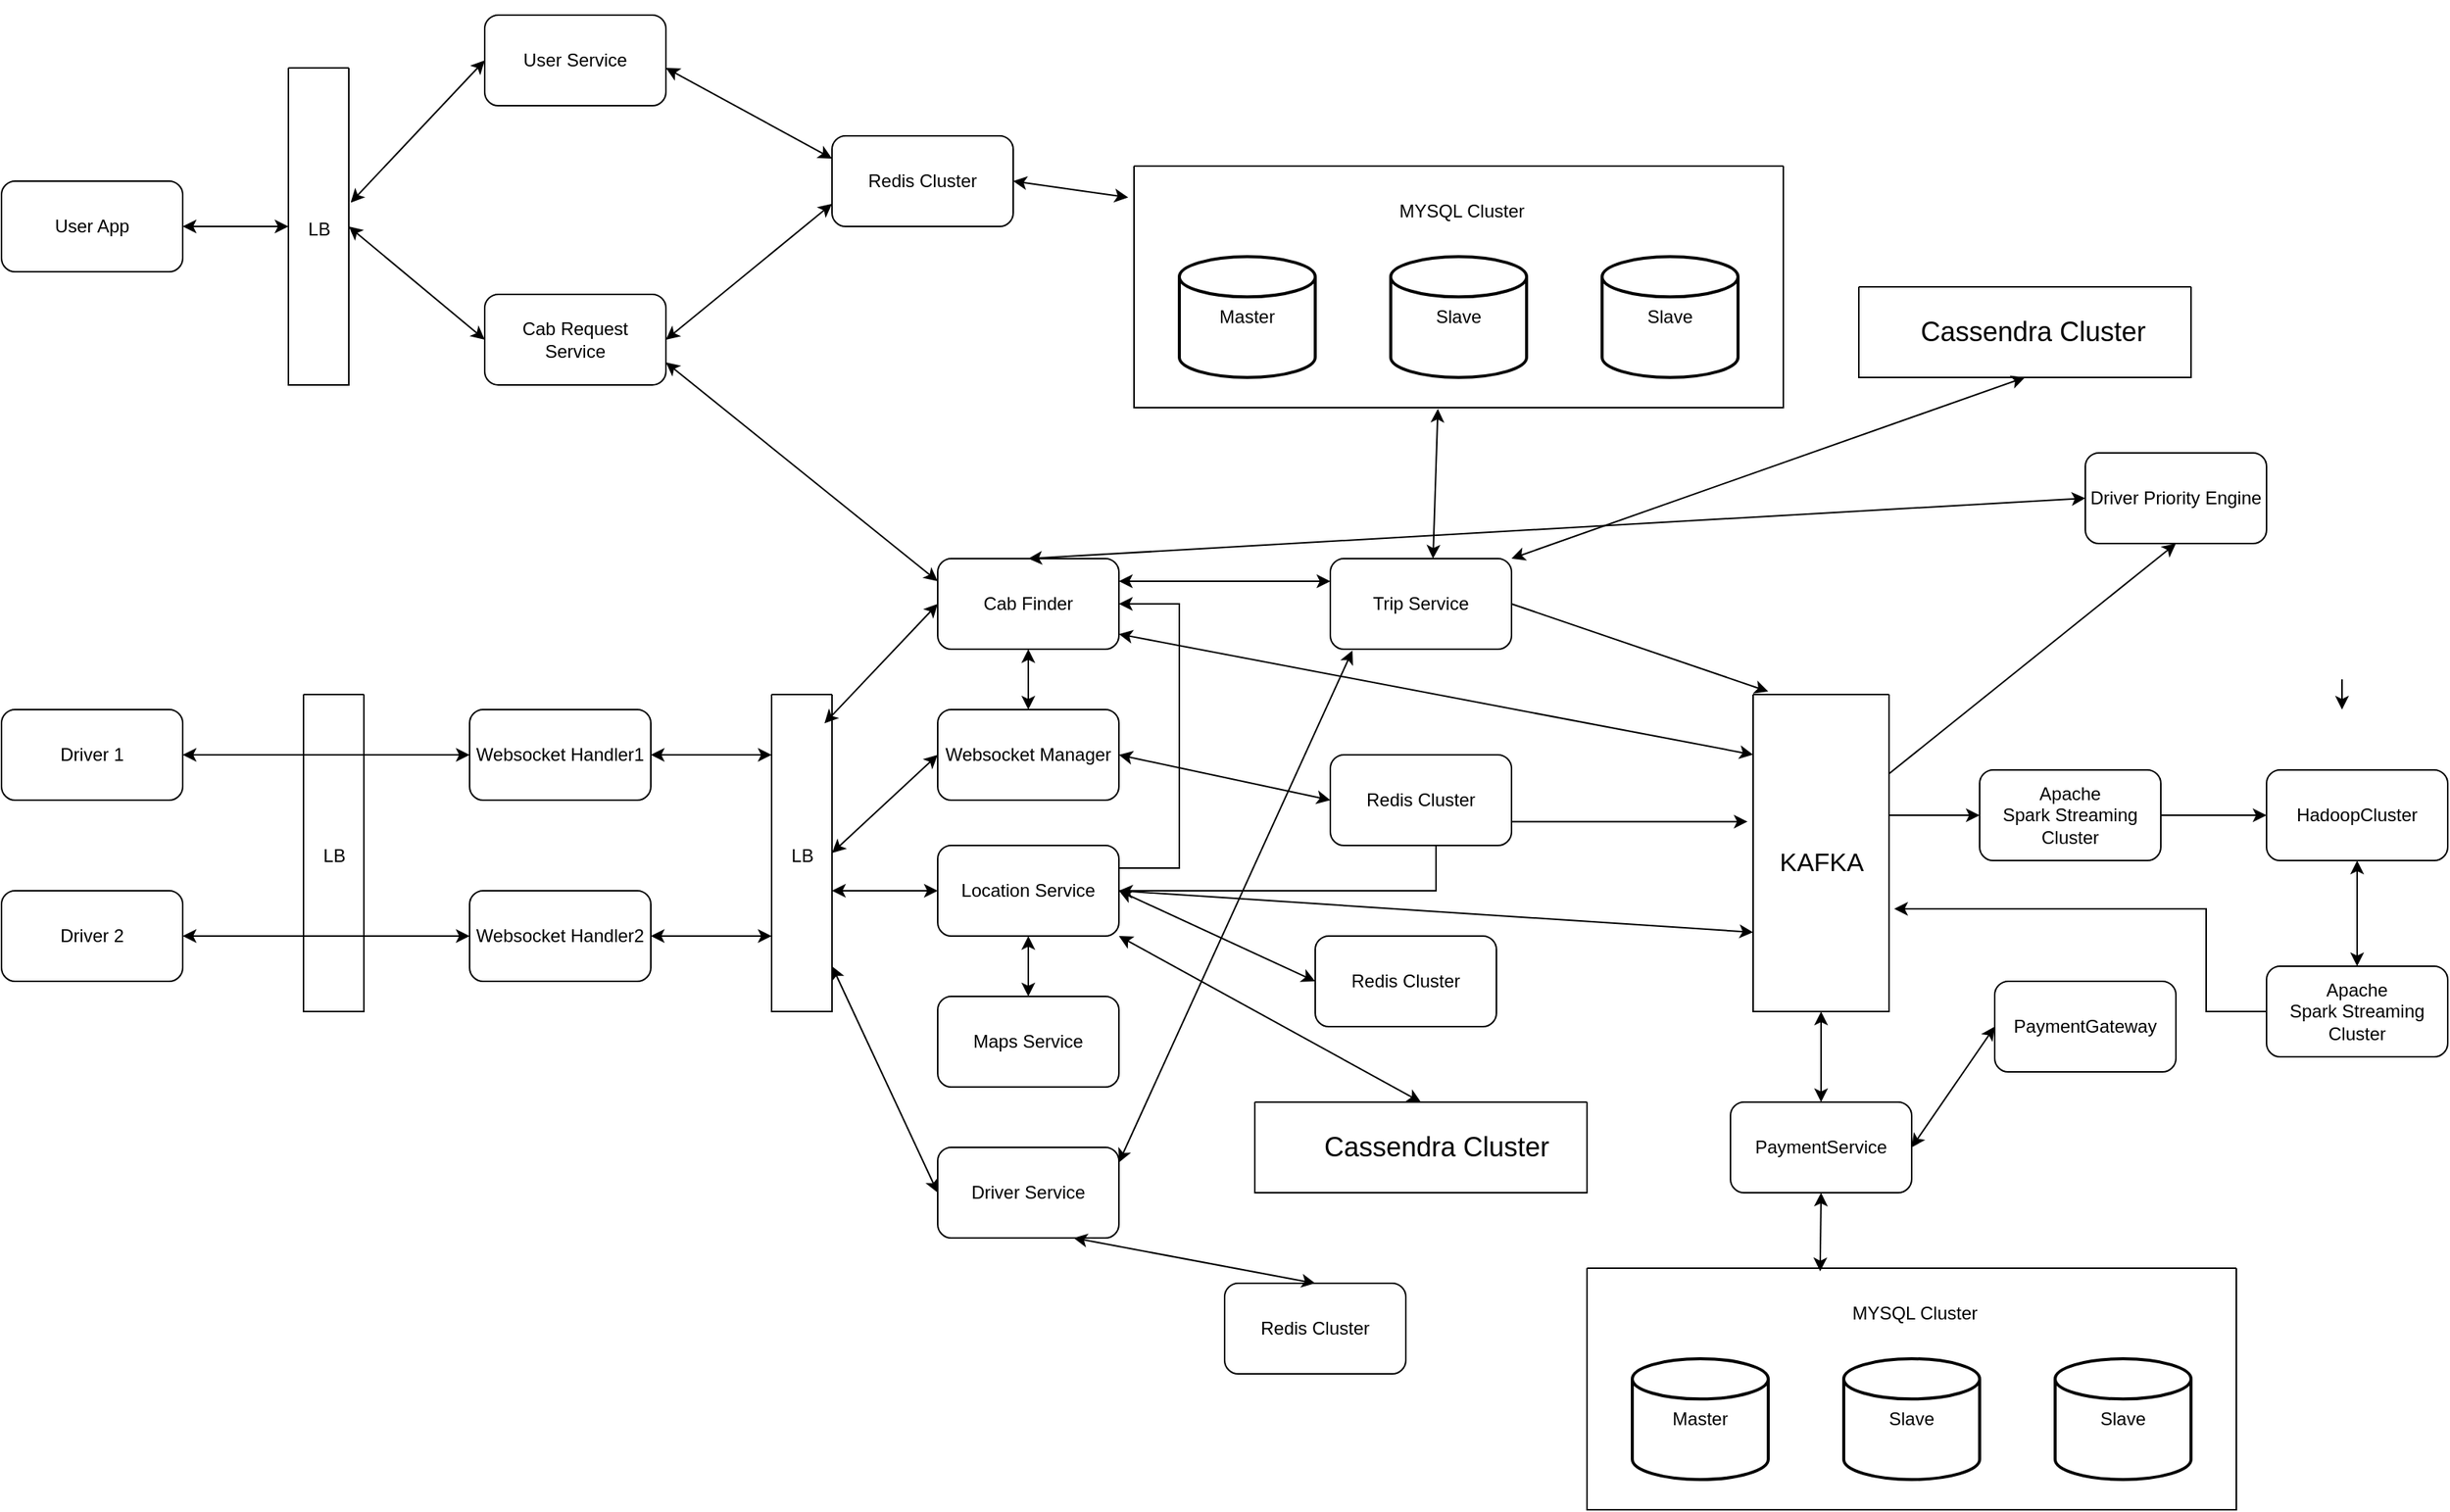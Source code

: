 <mxfile version="18.0.3" type="device"><diagram id="-BNVybyAeT-fe1cp71FI" name="Page-1"><mxGraphModel dx="3054" dy="1142" grid="1" gridSize="10" guides="1" tooltips="1" connect="1" arrows="1" fold="1" page="1" pageScale="1" pageWidth="850" pageHeight="1100" math="0" shadow="0"><root><mxCell id="0"/><mxCell id="1" parent="0"/><mxCell id="9FMDqaH3ut_QfzHTW25J-1" value="User App" style="rounded=1;whiteSpace=wrap;html=1;" vertex="1" parent="1"><mxGeometry x="-230" y="250" width="120" height="60" as="geometry"/></mxCell><mxCell id="9FMDqaH3ut_QfzHTW25J-4" value="" style="swimlane;startSize=0;" vertex="1" parent="1"><mxGeometry x="-40" y="175" width="40" height="210" as="geometry"/></mxCell><mxCell id="9FMDqaH3ut_QfzHTW25J-3" value="&lt;br&gt;&lt;br&gt;&lt;br&gt;&lt;br&gt;&lt;br&gt;&lt;br&gt;&lt;br&gt;&lt;br&gt;&lt;br&gt;&lt;br&gt;LB" style="text;html=1;align=center;verticalAlign=middle;resizable=0;points=[];autosize=1;strokeColor=none;fillColor=none;" vertex="1" parent="9FMDqaH3ut_QfzHTW25J-4"><mxGeometry x="5" y="-45" width="30" height="160" as="geometry"/></mxCell><mxCell id="9FMDqaH3ut_QfzHTW25J-5" value="" style="endArrow=classic;startArrow=classic;html=1;rounded=0;exitX=1;exitY=0.5;exitDx=0;exitDy=0;entryX=0;entryY=0.5;entryDx=0;entryDy=0;" edge="1" parent="1" source="9FMDqaH3ut_QfzHTW25J-1" target="9FMDqaH3ut_QfzHTW25J-4"><mxGeometry width="50" height="50" relative="1" as="geometry"><mxPoint x="50" y="420" as="sourcePoint"/><mxPoint x="100" y="370" as="targetPoint"/></mxGeometry></mxCell><mxCell id="9FMDqaH3ut_QfzHTW25J-7" value="User Service" style="rounded=1;whiteSpace=wrap;html=1;" vertex="1" parent="1"><mxGeometry x="90" y="140" width="120" height="60" as="geometry"/></mxCell><mxCell id="9FMDqaH3ut_QfzHTW25J-8" value="Cab Request &lt;br&gt;Service" style="rounded=1;whiteSpace=wrap;html=1;" vertex="1" parent="1"><mxGeometry x="90" y="325" width="120" height="60" as="geometry"/></mxCell><mxCell id="9FMDqaH3ut_QfzHTW25J-9" value="" style="endArrow=classic;startArrow=classic;html=1;rounded=0;exitX=1.208;exitY=0.839;exitDx=0;exitDy=0;exitPerimeter=0;entryX=0;entryY=0.5;entryDx=0;entryDy=0;" edge="1" parent="1" source="9FMDqaH3ut_QfzHTW25J-3" target="9FMDqaH3ut_QfzHTW25J-7"><mxGeometry width="50" height="50" relative="1" as="geometry"><mxPoint x="420" y="420" as="sourcePoint"/><mxPoint x="470" y="370" as="targetPoint"/></mxGeometry></mxCell><mxCell id="9FMDqaH3ut_QfzHTW25J-10" value="" style="endArrow=classic;startArrow=classic;html=1;rounded=0;exitX=1;exitY=0.5;exitDx=0;exitDy=0;entryX=0;entryY=0.5;entryDx=0;entryDy=0;" edge="1" parent="1" source="9FMDqaH3ut_QfzHTW25J-4" target="9FMDqaH3ut_QfzHTW25J-8"><mxGeometry width="50" height="50" relative="1" as="geometry"><mxPoint x="420" y="420" as="sourcePoint"/><mxPoint x="470" y="370" as="targetPoint"/></mxGeometry></mxCell><mxCell id="9FMDqaH3ut_QfzHTW25J-11" value="Redis Cluster" style="rounded=1;whiteSpace=wrap;html=1;" vertex="1" parent="1"><mxGeometry x="320" y="220" width="120" height="60" as="geometry"/></mxCell><mxCell id="9FMDqaH3ut_QfzHTW25J-12" value="" style="endArrow=classic;startArrow=classic;html=1;rounded=0;entryX=0;entryY=0.25;entryDx=0;entryDy=0;" edge="1" parent="1" target="9FMDqaH3ut_QfzHTW25J-11"><mxGeometry width="50" height="50" relative="1" as="geometry"><mxPoint x="210" y="175" as="sourcePoint"/><mxPoint x="260" y="125" as="targetPoint"/></mxGeometry></mxCell><mxCell id="9FMDqaH3ut_QfzHTW25J-13" value="" style="endArrow=classic;startArrow=classic;html=1;rounded=0;exitX=1;exitY=0.5;exitDx=0;exitDy=0;entryX=0;entryY=0.75;entryDx=0;entryDy=0;" edge="1" parent="1" source="9FMDqaH3ut_QfzHTW25J-8" target="9FMDqaH3ut_QfzHTW25J-11"><mxGeometry width="50" height="50" relative="1" as="geometry"><mxPoint x="420" y="420" as="sourcePoint"/><mxPoint x="310" y="250" as="targetPoint"/></mxGeometry></mxCell><mxCell id="9FMDqaH3ut_QfzHTW25J-21" value="" style="endArrow=classic;startArrow=classic;html=1;rounded=0;exitX=1;exitY=0.5;exitDx=0;exitDy=0;entryX=-0.009;entryY=0.13;entryDx=0;entryDy=0;entryPerimeter=0;" edge="1" parent="1" source="9FMDqaH3ut_QfzHTW25J-11" target="9FMDqaH3ut_QfzHTW25J-55"><mxGeometry width="50" height="50" relative="1" as="geometry"><mxPoint x="420" y="280" as="sourcePoint"/><mxPoint x="470" y="230" as="targetPoint"/></mxGeometry></mxCell><mxCell id="9FMDqaH3ut_QfzHTW25J-22" value="Driver 1" style="rounded=1;whiteSpace=wrap;html=1;" vertex="1" parent="1"><mxGeometry x="-230" y="600" width="120" height="60" as="geometry"/></mxCell><mxCell id="9FMDqaH3ut_QfzHTW25J-23" value="" style="swimlane;startSize=0;" vertex="1" parent="1"><mxGeometry x="-30" y="590" width="40" height="210" as="geometry"/></mxCell><mxCell id="9FMDqaH3ut_QfzHTW25J-24" value="&lt;br&gt;&lt;br&gt;&lt;br&gt;&lt;br&gt;&lt;br&gt;&lt;br&gt;&lt;br&gt;&lt;br&gt;&lt;br&gt;&lt;br&gt;LB" style="text;html=1;align=center;verticalAlign=middle;resizable=0;points=[];autosize=1;strokeColor=none;fillColor=none;" vertex="1" parent="9FMDqaH3ut_QfzHTW25J-23"><mxGeometry x="5" y="-45" width="30" height="160" as="geometry"/></mxCell><mxCell id="9FMDqaH3ut_QfzHTW25J-25" value="Driver 2" style="rounded=1;whiteSpace=wrap;html=1;" vertex="1" parent="1"><mxGeometry x="-230" y="720" width="120" height="60" as="geometry"/></mxCell><mxCell id="9FMDqaH3ut_QfzHTW25J-26" value="Websocket Handler1" style="rounded=1;whiteSpace=wrap;html=1;" vertex="1" parent="1"><mxGeometry x="80" y="600" width="120" height="60" as="geometry"/></mxCell><mxCell id="9FMDqaH3ut_QfzHTW25J-28" value="Websocket Handler2" style="rounded=1;whiteSpace=wrap;html=1;" vertex="1" parent="1"><mxGeometry x="80" y="720" width="120" height="60" as="geometry"/></mxCell><mxCell id="9FMDqaH3ut_QfzHTW25J-29" value="" style="endArrow=classic;startArrow=classic;html=1;rounded=0;entryX=0;entryY=0.5;entryDx=0;entryDy=0;" edge="1" parent="1" source="9FMDqaH3ut_QfzHTW25J-22" target="9FMDqaH3ut_QfzHTW25J-26"><mxGeometry width="50" height="50" relative="1" as="geometry"><mxPoint x="260" y="630" as="sourcePoint"/><mxPoint x="50" y="640" as="targetPoint"/></mxGeometry></mxCell><mxCell id="9FMDqaH3ut_QfzHTW25J-30" value="" style="endArrow=classic;startArrow=classic;html=1;rounded=0;exitX=1;exitY=0.5;exitDx=0;exitDy=0;entryX=0;entryY=0.5;entryDx=0;entryDy=0;" edge="1" parent="1" source="9FMDqaH3ut_QfzHTW25J-25" target="9FMDqaH3ut_QfzHTW25J-28"><mxGeometry width="50" height="50" relative="1" as="geometry"><mxPoint x="260" y="630" as="sourcePoint"/><mxPoint x="310" y="580" as="targetPoint"/></mxGeometry></mxCell><mxCell id="9FMDqaH3ut_QfzHTW25J-31" value="" style="swimlane;startSize=0;" vertex="1" parent="1"><mxGeometry x="280" y="590" width="40" height="210" as="geometry"/></mxCell><mxCell id="9FMDqaH3ut_QfzHTW25J-32" value="&lt;br&gt;&lt;br&gt;&lt;br&gt;&lt;br&gt;&lt;br&gt;&lt;br&gt;&lt;br&gt;&lt;br&gt;&lt;br&gt;&lt;br&gt;LB" style="text;html=1;align=center;verticalAlign=middle;resizable=0;points=[];autosize=1;strokeColor=none;fillColor=none;" vertex="1" parent="9FMDqaH3ut_QfzHTW25J-31"><mxGeometry x="5" y="-45" width="30" height="160" as="geometry"/></mxCell><mxCell id="9FMDqaH3ut_QfzHTW25J-33" value="Websocket Manager" style="rounded=1;whiteSpace=wrap;html=1;" vertex="1" parent="1"><mxGeometry x="390" y="600" width="120" height="60" as="geometry"/></mxCell><mxCell id="9FMDqaH3ut_QfzHTW25J-34" value="Cab Finder" style="rounded=1;whiteSpace=wrap;html=1;" vertex="1" parent="1"><mxGeometry x="390" y="500" width="120" height="60" as="geometry"/></mxCell><mxCell id="9FMDqaH3ut_QfzHTW25J-81" style="edgeStyle=orthogonalEdgeStyle;rounded=0;orthogonalLoop=1;jettySize=auto;html=1;entryX=-0.041;entryY=0.401;entryDx=0;entryDy=0;fontSize=17;entryPerimeter=0;" edge="1" parent="1" source="9FMDqaH3ut_QfzHTW25J-35" target="9FMDqaH3ut_QfzHTW25J-78"><mxGeometry relative="1" as="geometry"/></mxCell><mxCell id="9FMDqaH3ut_QfzHTW25J-35" value="Location Service" style="rounded=1;whiteSpace=wrap;html=1;" vertex="1" parent="1"><mxGeometry x="390" y="690" width="120" height="60" as="geometry"/></mxCell><mxCell id="9FMDqaH3ut_QfzHTW25J-36" value="Maps Service" style="rounded=1;whiteSpace=wrap;html=1;" vertex="1" parent="1"><mxGeometry x="390" y="790" width="120" height="60" as="geometry"/></mxCell><mxCell id="9FMDqaH3ut_QfzHTW25J-37" value="Driver Service" style="rounded=1;whiteSpace=wrap;html=1;" vertex="1" parent="1"><mxGeometry x="390" y="890" width="120" height="60" as="geometry"/></mxCell><mxCell id="9FMDqaH3ut_QfzHTW25J-38" value="" style="endArrow=classic;startArrow=classic;html=1;rounded=0;exitX=1;exitY=0.5;exitDx=0;exitDy=0;" edge="1" parent="1" source="9FMDqaH3ut_QfzHTW25J-26"><mxGeometry width="50" height="50" relative="1" as="geometry"><mxPoint x="260" y="580" as="sourcePoint"/><mxPoint x="280" y="630" as="targetPoint"/></mxGeometry></mxCell><mxCell id="9FMDqaH3ut_QfzHTW25J-39" value="" style="endArrow=classic;startArrow=classic;html=1;rounded=0;exitX=1;exitY=0.5;exitDx=0;exitDy=0;" edge="1" parent="1" source="9FMDqaH3ut_QfzHTW25J-28"><mxGeometry width="50" height="50" relative="1" as="geometry"><mxPoint x="260" y="580" as="sourcePoint"/><mxPoint x="280" y="750" as="targetPoint"/></mxGeometry></mxCell><mxCell id="9FMDqaH3ut_QfzHTW25J-41" value="" style="endArrow=classic;startArrow=classic;html=1;rounded=0;entryX=0;entryY=0.5;entryDx=0;entryDy=0;" edge="1" parent="1" source="9FMDqaH3ut_QfzHTW25J-32" target="9FMDqaH3ut_QfzHTW25J-34"><mxGeometry width="50" height="50" relative="1" as="geometry"><mxPoint x="200" y="550" as="sourcePoint"/><mxPoint x="250" y="500" as="targetPoint"/></mxGeometry></mxCell><mxCell id="9FMDqaH3ut_QfzHTW25J-42" value="" style="endArrow=classic;startArrow=classic;html=1;rounded=0;exitX=1;exitY=0.5;exitDx=0;exitDy=0;entryX=0;entryY=0.5;entryDx=0;entryDy=0;" edge="1" parent="1" source="9FMDqaH3ut_QfzHTW25J-31" target="9FMDqaH3ut_QfzHTW25J-33"><mxGeometry width="50" height="50" relative="1" as="geometry"><mxPoint x="260" y="580" as="sourcePoint"/><mxPoint x="310" y="530" as="targetPoint"/></mxGeometry></mxCell><mxCell id="9FMDqaH3ut_QfzHTW25J-43" value="" style="endArrow=classic;startArrow=classic;html=1;rounded=0;entryX=0;entryY=0.5;entryDx=0;entryDy=0;" edge="1" parent="1" target="9FMDqaH3ut_QfzHTW25J-35"><mxGeometry width="50" height="50" relative="1" as="geometry"><mxPoint x="320" y="720" as="sourcePoint"/><mxPoint x="310" y="530" as="targetPoint"/></mxGeometry></mxCell><mxCell id="9FMDqaH3ut_QfzHTW25J-44" value="" style="edgeStyle=elbowEdgeStyle;elbow=horizontal;endArrow=classic;html=1;rounded=0;exitX=1;exitY=0.25;exitDx=0;exitDy=0;entryX=1;entryY=0.5;entryDx=0;entryDy=0;" edge="1" parent="1" source="9FMDqaH3ut_QfzHTW25J-35" target="9FMDqaH3ut_QfzHTW25J-34"><mxGeometry width="50" height="50" relative="1" as="geometry"><mxPoint x="380" y="700" as="sourcePoint"/><mxPoint x="530" y="510" as="targetPoint"/><Array as="points"><mxPoint x="550" y="610"/></Array></mxGeometry></mxCell><mxCell id="9FMDqaH3ut_QfzHTW25J-45" value="" style="endArrow=classic;startArrow=classic;html=1;rounded=0;exitX=0.5;exitY=0;exitDx=0;exitDy=0;" edge="1" parent="1" source="9FMDqaH3ut_QfzHTW25J-36" target="9FMDqaH3ut_QfzHTW25J-35"><mxGeometry width="50" height="50" relative="1" as="geometry"><mxPoint x="260" y="820" as="sourcePoint"/><mxPoint x="310" y="770" as="targetPoint"/></mxGeometry></mxCell><mxCell id="9FMDqaH3ut_QfzHTW25J-46" value="" style="endArrow=classic;startArrow=classic;html=1;rounded=0;" edge="1" parent="1" source="9FMDqaH3ut_QfzHTW25J-37"><mxGeometry width="50" height="50" relative="1" as="geometry"><mxPoint x="390" y="880" as="sourcePoint"/><mxPoint x="320" y="770" as="targetPoint"/><Array as="points"><mxPoint x="390" y="920"/></Array></mxGeometry></mxCell><mxCell id="9FMDqaH3ut_QfzHTW25J-47" value="" style="endArrow=classic;startArrow=classic;html=1;rounded=0;entryX=0.5;entryY=1;entryDx=0;entryDy=0;exitX=0.5;exitY=0;exitDx=0;exitDy=0;" edge="1" parent="1" source="9FMDqaH3ut_QfzHTW25J-33" target="9FMDqaH3ut_QfzHTW25J-34"><mxGeometry width="50" height="50" relative="1" as="geometry"><mxPoint x="260" y="820" as="sourcePoint"/><mxPoint x="310" y="770" as="targetPoint"/></mxGeometry></mxCell><mxCell id="9FMDqaH3ut_QfzHTW25J-48" value="" style="endArrow=classic;startArrow=classic;html=1;rounded=0;exitX=1;exitY=0.75;exitDx=0;exitDy=0;entryX=0;entryY=0.25;entryDx=0;entryDy=0;" edge="1" parent="1" source="9FMDqaH3ut_QfzHTW25J-8" target="9FMDqaH3ut_QfzHTW25J-34"><mxGeometry width="50" height="50" relative="1" as="geometry"><mxPoint x="260" y="590" as="sourcePoint"/><mxPoint x="310" y="540" as="targetPoint"/></mxGeometry></mxCell><mxCell id="9FMDqaH3ut_QfzHTW25J-49" value="Trip Service" style="rounded=1;whiteSpace=wrap;html=1;" vertex="1" parent="1"><mxGeometry x="650" y="500" width="120" height="60" as="geometry"/></mxCell><mxCell id="9FMDqaH3ut_QfzHTW25J-50" value="" style="swimlane;startSize=0;" vertex="1" parent="1"><mxGeometry x="1000" y="320" width="220" height="60" as="geometry"/></mxCell><mxCell id="9FMDqaH3ut_QfzHTW25J-52" value="&lt;font style=&quot;font-size: 18px;&quot;&gt;Cassendra Cluster&lt;/font&gt;" style="text;html=1;align=center;verticalAlign=middle;resizable=0;points=[];autosize=1;strokeColor=none;fillColor=none;" vertex="1" parent="9FMDqaH3ut_QfzHTW25J-50"><mxGeometry x="35" y="20" width="160" height="20" as="geometry"/></mxCell><mxCell id="9FMDqaH3ut_QfzHTW25J-55" value="" style="swimlane;startSize=0;" vertex="1" parent="1"><mxGeometry x="520" y="240" width="430" height="160" as="geometry"/></mxCell><mxCell id="9FMDqaH3ut_QfzHTW25J-56" value="Master" style="strokeWidth=2;html=1;shape=mxgraph.flowchart.database;whiteSpace=wrap;" vertex="1" parent="9FMDqaH3ut_QfzHTW25J-55"><mxGeometry x="30" y="60" width="90" height="80" as="geometry"/></mxCell><mxCell id="9FMDqaH3ut_QfzHTW25J-57" value="&amp;nbsp;MYSQL Cluster" style="text;html=1;align=center;verticalAlign=middle;resizable=0;points=[];autosize=1;strokeColor=none;fillColor=none;" vertex="1" parent="9FMDqaH3ut_QfzHTW25J-55"><mxGeometry x="165" y="20" width="100" height="20" as="geometry"/></mxCell><mxCell id="9FMDqaH3ut_QfzHTW25J-58" value="Slave" style="strokeWidth=2;html=1;shape=mxgraph.flowchart.database;whiteSpace=wrap;" vertex="1" parent="9FMDqaH3ut_QfzHTW25J-55"><mxGeometry x="310" y="60" width="90" height="80" as="geometry"/></mxCell><mxCell id="9FMDqaH3ut_QfzHTW25J-59" value="Slave" style="strokeWidth=2;html=1;shape=mxgraph.flowchart.database;whiteSpace=wrap;" vertex="1" parent="9FMDqaH3ut_QfzHTW25J-55"><mxGeometry x="170" y="60" width="90" height="80" as="geometry"/></mxCell><mxCell id="9FMDqaH3ut_QfzHTW25J-60" value="" style="endArrow=classic;startArrow=classic;html=1;rounded=0;fontSize=18;entryX=0.468;entryY=1.005;entryDx=0;entryDy=0;entryPerimeter=0;" edge="1" parent="1" target="9FMDqaH3ut_QfzHTW25J-55"><mxGeometry width="50" height="50" relative="1" as="geometry"><mxPoint x="718" y="500" as="sourcePoint"/><mxPoint x="380" y="560" as="targetPoint"/></mxGeometry></mxCell><mxCell id="9FMDqaH3ut_QfzHTW25J-61" value="" style="endArrow=classic;startArrow=classic;html=1;rounded=0;fontSize=18;entryX=0.5;entryY=1;entryDx=0;entryDy=0;exitX=1;exitY=0;exitDx=0;exitDy=0;" edge="1" parent="1" source="9FMDqaH3ut_QfzHTW25J-49" target="9FMDqaH3ut_QfzHTW25J-50"><mxGeometry width="50" height="50" relative="1" as="geometry"><mxPoint x="330" y="610" as="sourcePoint"/><mxPoint x="380" y="560" as="targetPoint"/></mxGeometry></mxCell><mxCell id="9FMDqaH3ut_QfzHTW25J-62" value="" style="endArrow=classic;startArrow=classic;html=1;rounded=0;fontSize=18;entryX=0;entryY=0.25;entryDx=0;entryDy=0;exitX=1;exitY=0.25;exitDx=0;exitDy=0;" edge="1" parent="1" source="9FMDqaH3ut_QfzHTW25J-34" target="9FMDqaH3ut_QfzHTW25J-49"><mxGeometry width="50" height="50" relative="1" as="geometry"><mxPoint x="530" y="530" as="sourcePoint"/><mxPoint x="380" y="560" as="targetPoint"/></mxGeometry></mxCell><mxCell id="9FMDqaH3ut_QfzHTW25J-63" value="" style="endArrow=classic;startArrow=classic;html=1;rounded=0;fontSize=18;entryX=0.122;entryY=1.014;entryDx=0;entryDy=0;entryPerimeter=0;" edge="1" parent="1" target="9FMDqaH3ut_QfzHTW25J-49"><mxGeometry width="50" height="50" relative="1" as="geometry"><mxPoint x="510" y="900" as="sourcePoint"/><mxPoint x="670" y="540" as="targetPoint"/></mxGeometry></mxCell><mxCell id="9FMDqaH3ut_QfzHTW25J-65" value="Redis Cluster" style="rounded=1;whiteSpace=wrap;html=1;" vertex="1" parent="1"><mxGeometry x="640" y="750" width="120" height="60" as="geometry"/></mxCell><mxCell id="9FMDqaH3ut_QfzHTW25J-66" value="Redis Cluster" style="rounded=1;whiteSpace=wrap;html=1;" vertex="1" parent="1"><mxGeometry x="650" y="630" width="120" height="60" as="geometry"/></mxCell><mxCell id="9FMDqaH3ut_QfzHTW25J-67" value="" style="endArrow=classic;startArrow=classic;html=1;rounded=0;fontSize=18;entryX=0;entryY=0.5;entryDx=0;entryDy=0;exitX=1;exitY=0.5;exitDx=0;exitDy=0;" edge="1" parent="1" source="9FMDqaH3ut_QfzHTW25J-33" target="9FMDqaH3ut_QfzHTW25J-66"><mxGeometry width="50" height="50" relative="1" as="geometry"><mxPoint x="330" y="610" as="sourcePoint"/><mxPoint x="380" y="560" as="targetPoint"/></mxGeometry></mxCell><mxCell id="9FMDqaH3ut_QfzHTW25J-68" value="" style="endArrow=classic;startArrow=classic;html=1;rounded=0;fontSize=18;entryX=0;entryY=0.5;entryDx=0;entryDy=0;exitX=1;exitY=0.5;exitDx=0;exitDy=0;" edge="1" parent="1" source="9FMDqaH3ut_QfzHTW25J-35" target="9FMDqaH3ut_QfzHTW25J-65"><mxGeometry width="50" height="50" relative="1" as="geometry"><mxPoint x="330" y="610" as="sourcePoint"/><mxPoint x="380" y="560" as="targetPoint"/></mxGeometry></mxCell><mxCell id="9FMDqaH3ut_QfzHTW25J-71" value="" style="swimlane;startSize=0;" vertex="1" parent="1"><mxGeometry x="600" y="860" width="220" height="60" as="geometry"/></mxCell><mxCell id="9FMDqaH3ut_QfzHTW25J-72" value="&lt;font style=&quot;font-size: 18px;&quot;&gt;Cassendra Cluster&lt;/font&gt;" style="text;html=1;align=center;verticalAlign=middle;resizable=0;points=[];autosize=1;strokeColor=none;fillColor=none;" vertex="1" parent="9FMDqaH3ut_QfzHTW25J-71"><mxGeometry x="40" y="20" width="160" height="20" as="geometry"/></mxCell><mxCell id="9FMDqaH3ut_QfzHTW25J-73" value="" style="endArrow=classic;startArrow=classic;html=1;rounded=0;fontSize=18;exitX=0.5;exitY=0;exitDx=0;exitDy=0;entryX=1;entryY=1;entryDx=0;entryDy=0;" edge="1" parent="1" source="9FMDqaH3ut_QfzHTW25J-71" target="9FMDqaH3ut_QfzHTW25J-35"><mxGeometry width="50" height="50" relative="1" as="geometry"><mxPoint x="330" y="610" as="sourcePoint"/><mxPoint x="380" y="560" as="targetPoint"/></mxGeometry></mxCell><mxCell id="9FMDqaH3ut_QfzHTW25J-74" value="Redis Cluster" style="rounded=1;whiteSpace=wrap;html=1;" vertex="1" parent="1"><mxGeometry x="580" y="980" width="120" height="60" as="geometry"/></mxCell><mxCell id="9FMDqaH3ut_QfzHTW25J-75" value="" style="endArrow=classic;startArrow=classic;html=1;rounded=0;fontSize=18;exitX=0.5;exitY=0;exitDx=0;exitDy=0;entryX=0.75;entryY=1;entryDx=0;entryDy=0;" edge="1" parent="1" source="9FMDqaH3ut_QfzHTW25J-74" target="9FMDqaH3ut_QfzHTW25J-37"><mxGeometry width="50" height="50" relative="1" as="geometry"><mxPoint x="330" y="610" as="sourcePoint"/><mxPoint x="380" y="560" as="targetPoint"/></mxGeometry></mxCell><mxCell id="9FMDqaH3ut_QfzHTW25J-78" value="" style="swimlane;startSize=0;" vertex="1" parent="1"><mxGeometry x="930" y="590" width="90" height="210" as="geometry"/></mxCell><mxCell id="9FMDqaH3ut_QfzHTW25J-79" value="&lt;font style=&quot;font-size: 17px;&quot;&gt;&lt;br&gt;&lt;br&gt;&lt;br&gt;&lt;br&gt;&lt;br&gt;&lt;br&gt;&lt;br&gt;&lt;br&gt;&lt;br&gt;&lt;br&gt;KAFKA&lt;/font&gt;" style="text;html=1;align=center;verticalAlign=middle;resizable=0;points=[];autosize=1;strokeColor=none;fillColor=none;" vertex="1" parent="9FMDqaH3ut_QfzHTW25J-78"><mxGeometry x="10" y="-80" width="70" height="180" as="geometry"/></mxCell><mxCell id="9FMDqaH3ut_QfzHTW25J-82" value="" style="endArrow=classic;html=1;rounded=0;fontSize=17;exitX=1;exitY=0.5;exitDx=0;exitDy=0;" edge="1" parent="1" source="9FMDqaH3ut_QfzHTW25J-49" target="9FMDqaH3ut_QfzHTW25J-79"><mxGeometry width="50" height="50" relative="1" as="geometry"><mxPoint x="330" y="770" as="sourcePoint"/><mxPoint x="380" y="720" as="targetPoint"/></mxGeometry></mxCell><mxCell id="9FMDqaH3ut_QfzHTW25J-85" value="" style="endArrow=classic;startArrow=classic;html=1;rounded=0;fontSize=17;entryX=0;entryY=0.19;entryDx=0;entryDy=0;entryPerimeter=0;" edge="1" parent="1" target="9FMDqaH3ut_QfzHTW25J-78"><mxGeometry width="50" height="50" relative="1" as="geometry"><mxPoint x="510" y="550" as="sourcePoint"/><mxPoint x="380" y="720" as="targetPoint"/></mxGeometry></mxCell><mxCell id="9FMDqaH3ut_QfzHTW25J-86" value="" style="endArrow=classic;startArrow=classic;html=1;rounded=0;fontSize=17;entryX=0;entryY=0.75;entryDx=0;entryDy=0;exitX=1;exitY=0.5;exitDx=0;exitDy=0;" edge="1" parent="1" source="9FMDqaH3ut_QfzHTW25J-35" target="9FMDqaH3ut_QfzHTW25J-78"><mxGeometry width="50" height="50" relative="1" as="geometry"><mxPoint x="330" y="770" as="sourcePoint"/><mxPoint x="380" y="720" as="targetPoint"/></mxGeometry></mxCell><mxCell id="9FMDqaH3ut_QfzHTW25J-87" value="Driver Priority Engine" style="rounded=1;whiteSpace=wrap;html=1;" vertex="1" parent="1"><mxGeometry x="1150" y="430" width="120" height="60" as="geometry"/></mxCell><mxCell id="9FMDqaH3ut_QfzHTW25J-88" value="PaymentService" style="rounded=1;whiteSpace=wrap;html=1;" vertex="1" parent="1"><mxGeometry x="915" y="860" width="120" height="60" as="geometry"/></mxCell><mxCell id="9FMDqaH3ut_QfzHTW25J-89" value="" style="endArrow=classic;html=1;rounded=0;fontSize=17;entryX=0.5;entryY=1;entryDx=0;entryDy=0;exitX=1;exitY=0.25;exitDx=0;exitDy=0;" edge="1" parent="1" source="9FMDqaH3ut_QfzHTW25J-78" target="9FMDqaH3ut_QfzHTW25J-87"><mxGeometry width="50" height="50" relative="1" as="geometry"><mxPoint x="780" y="770" as="sourcePoint"/><mxPoint x="830" y="720" as="targetPoint"/></mxGeometry></mxCell><mxCell id="9FMDqaH3ut_QfzHTW25J-92" value="" style="endArrow=classic;startArrow=classic;html=1;rounded=0;fontSize=17;exitX=0.5;exitY=0;exitDx=0;exitDy=0;entryX=0.5;entryY=1;entryDx=0;entryDy=0;" edge="1" parent="1" source="9FMDqaH3ut_QfzHTW25J-88" target="9FMDqaH3ut_QfzHTW25J-78"><mxGeometry width="50" height="50" relative="1" as="geometry"><mxPoint x="840" y="800" as="sourcePoint"/><mxPoint x="890" y="750" as="targetPoint"/></mxGeometry></mxCell><mxCell id="9FMDqaH3ut_QfzHTW25J-93" value="" style="swimlane;startSize=0;" vertex="1" parent="1"><mxGeometry x="820" y="970" width="430" height="160" as="geometry"/></mxCell><mxCell id="9FMDqaH3ut_QfzHTW25J-94" value="Master" style="strokeWidth=2;html=1;shape=mxgraph.flowchart.database;whiteSpace=wrap;" vertex="1" parent="9FMDqaH3ut_QfzHTW25J-93"><mxGeometry x="30" y="60" width="90" height="80" as="geometry"/></mxCell><mxCell id="9FMDqaH3ut_QfzHTW25J-95" value="&amp;nbsp;MYSQL Cluster" style="text;html=1;align=center;verticalAlign=middle;resizable=0;points=[];autosize=1;strokeColor=none;fillColor=none;" vertex="1" parent="9FMDqaH3ut_QfzHTW25J-93"><mxGeometry x="165" y="20" width="100" height="20" as="geometry"/></mxCell><mxCell id="9FMDqaH3ut_QfzHTW25J-96" value="Slave" style="strokeWidth=2;html=1;shape=mxgraph.flowchart.database;whiteSpace=wrap;" vertex="1" parent="9FMDqaH3ut_QfzHTW25J-93"><mxGeometry x="310" y="60" width="90" height="80" as="geometry"/></mxCell><mxCell id="9FMDqaH3ut_QfzHTW25J-97" value="Slave" style="strokeWidth=2;html=1;shape=mxgraph.flowchart.database;whiteSpace=wrap;" vertex="1" parent="9FMDqaH3ut_QfzHTW25J-93"><mxGeometry x="170" y="60" width="90" height="80" as="geometry"/></mxCell><mxCell id="9FMDqaH3ut_QfzHTW25J-98" value="" style="endArrow=classic;startArrow=classic;html=1;rounded=0;fontSize=17;exitX=0.359;exitY=0.013;exitDx=0;exitDy=0;exitPerimeter=0;entryX=0.5;entryY=1;entryDx=0;entryDy=0;" edge="1" parent="1" source="9FMDqaH3ut_QfzHTW25J-93" target="9FMDqaH3ut_QfzHTW25J-88"><mxGeometry width="50" height="50" relative="1" as="geometry"><mxPoint x="840" y="880" as="sourcePoint"/><mxPoint x="890" y="830" as="targetPoint"/></mxGeometry></mxCell><mxCell id="9FMDqaH3ut_QfzHTW25J-99" value="PaymentGateway" style="rounded=1;whiteSpace=wrap;html=1;" vertex="1" parent="1"><mxGeometry x="1090" y="780" width="120" height="60" as="geometry"/></mxCell><mxCell id="9FMDqaH3ut_QfzHTW25J-101" value="HadoopCluster" style="rounded=1;whiteSpace=wrap;html=1;" vertex="1" parent="1"><mxGeometry x="1270" y="640" width="120" height="60" as="geometry"/></mxCell><mxCell id="9FMDqaH3ut_QfzHTW25J-102" value="Apache&lt;br&gt;Spark Streaming Cluster" style="rounded=1;whiteSpace=wrap;html=1;" vertex="1" parent="1"><mxGeometry x="1080" y="640" width="120" height="60" as="geometry"/></mxCell><mxCell id="9FMDqaH3ut_QfzHTW25J-103" value="" style="endArrow=classic;startArrow=classic;html=1;rounded=0;fontSize=17;entryX=0;entryY=0.5;entryDx=0;entryDy=0;exitX=1;exitY=0.5;exitDx=0;exitDy=0;" edge="1" parent="1" source="9FMDqaH3ut_QfzHTW25J-88" target="9FMDqaH3ut_QfzHTW25J-99"><mxGeometry width="50" height="50" relative="1" as="geometry"><mxPoint x="840" y="880" as="sourcePoint"/><mxPoint x="890" y="830" as="targetPoint"/></mxGeometry></mxCell><mxCell id="9FMDqaH3ut_QfzHTW25J-104" value="Apache&lt;br&gt;Spark Streaming Cluster" style="rounded=1;whiteSpace=wrap;html=1;" vertex="1" parent="1"><mxGeometry x="1270" y="770" width="120" height="60" as="geometry"/></mxCell><mxCell id="9FMDqaH3ut_QfzHTW25J-105" value="" style="endArrow=classic;startArrow=classic;html=1;rounded=0;fontSize=17;exitX=0.5;exitY=0;exitDx=0;exitDy=0;" edge="1" parent="1" source="9FMDqaH3ut_QfzHTW25J-104" target="9FMDqaH3ut_QfzHTW25J-101"><mxGeometry width="50" height="50" relative="1" as="geometry"><mxPoint x="840" y="860" as="sourcePoint"/><mxPoint x="890" y="810" as="targetPoint"/></mxGeometry></mxCell><mxCell id="9FMDqaH3ut_QfzHTW25J-106" value="" style="edgeStyle=elbowEdgeStyle;elbow=horizontal;endArrow=classic;html=1;rounded=0;fontSize=17;exitX=0;exitY=0.5;exitDx=0;exitDy=0;entryX=1.038;entryY=0.676;entryDx=0;entryDy=0;entryPerimeter=0;" edge="1" parent="1" source="9FMDqaH3ut_QfzHTW25J-104" target="9FMDqaH3ut_QfzHTW25J-78"><mxGeometry width="50" height="50" relative="1" as="geometry"><mxPoint x="840" y="860" as="sourcePoint"/><mxPoint x="890" y="810" as="targetPoint"/><Array as="points"><mxPoint x="1230" y="760"/></Array></mxGeometry></mxCell><mxCell id="9FMDqaH3ut_QfzHTW25J-107" value="" style="endArrow=classic;html=1;rounded=0;fontSize=17;entryX=0;entryY=0.5;entryDx=0;entryDy=0;" edge="1" parent="1" target="9FMDqaH3ut_QfzHTW25J-102"><mxGeometry width="50" height="50" relative="1" as="geometry"><mxPoint x="1020" y="670" as="sourcePoint"/><mxPoint x="890" y="810" as="targetPoint"/></mxGeometry></mxCell><mxCell id="9FMDqaH3ut_QfzHTW25J-108" value="" style="endArrow=classic;html=1;rounded=0;fontSize=17;entryX=0;entryY=0.5;entryDx=0;entryDy=0;" edge="1" parent="1" source="9FMDqaH3ut_QfzHTW25J-102" target="9FMDqaH3ut_QfzHTW25J-101"><mxGeometry width="50" height="50" relative="1" as="geometry"><mxPoint x="840" y="860" as="sourcePoint"/><mxPoint x="890" y="810" as="targetPoint"/></mxGeometry></mxCell><mxCell id="9FMDqaH3ut_QfzHTW25J-113" style="edgeStyle=orthogonalEdgeStyle;rounded=0;orthogonalLoop=1;jettySize=auto;html=1;fontSize=17;" edge="1" parent="1"><mxGeometry relative="1" as="geometry"><mxPoint x="1320" y="580" as="sourcePoint"/><mxPoint x="1320" y="600" as="targetPoint"/></mxGeometry></mxCell><mxCell id="9FMDqaH3ut_QfzHTW25J-114" value="" style="endArrow=classic;startArrow=classic;html=1;rounded=0;fontSize=17;exitX=0.5;exitY=0;exitDx=0;exitDy=0;entryX=0;entryY=0.5;entryDx=0;entryDy=0;" edge="1" parent="1" source="9FMDqaH3ut_QfzHTW25J-34" target="9FMDqaH3ut_QfzHTW25J-87"><mxGeometry width="50" height="50" relative="1" as="geometry"><mxPoint x="490" y="660" as="sourcePoint"/><mxPoint x="540" y="610" as="targetPoint"/></mxGeometry></mxCell></root></mxGraphModel></diagram></mxfile>
